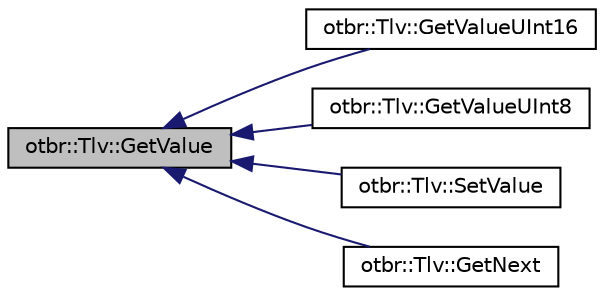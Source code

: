 digraph "otbr::Tlv::GetValue"
{
  edge [fontname="Helvetica",fontsize="10",labelfontname="Helvetica",labelfontsize="10"];
  node [fontname="Helvetica",fontsize="10",shape=record];
  rankdir="LR";
  Node14 [label="otbr::Tlv::GetValue",height=0.2,width=0.4,color="black", fillcolor="grey75", style="filled", fontcolor="black"];
  Node14 -> Node15 [dir="back",color="midnightblue",fontsize="10",style="solid",fontname="Helvetica"];
  Node15 [label="otbr::Tlv::GetValueUInt16",height=0.2,width=0.4,color="black", fillcolor="white", style="filled",URL="$d0/d02/classotbr_1_1Tlv.html#a468a2320b7c02132b8f51126eee62a5a",tooltip="This method returns the value as a uint16_t. "];
  Node14 -> Node16 [dir="back",color="midnightblue",fontsize="10",style="solid",fontname="Helvetica"];
  Node16 [label="otbr::Tlv::GetValueUInt8",height=0.2,width=0.4,color="black", fillcolor="white", style="filled",URL="$d0/d02/classotbr_1_1Tlv.html#ac3a89c1d55affd83750553d95b0cc0fa",tooltip="This method returns the value as a uint8_t. "];
  Node14 -> Node17 [dir="back",color="midnightblue",fontsize="10",style="solid",fontname="Helvetica"];
  Node17 [label="otbr::Tlv::SetValue",height=0.2,width=0.4,color="black", fillcolor="white", style="filled",URL="$d0/d02/classotbr_1_1Tlv.html#a25edc927c35c02beec2d21da901033b6",tooltip="This method sets uint16_t as the value. "];
  Node14 -> Node18 [dir="back",color="midnightblue",fontsize="10",style="solid",fontname="Helvetica"];
  Node18 [label="otbr::Tlv::GetNext",height=0.2,width=0.4,color="black", fillcolor="white", style="filled",URL="$d0/d02/classotbr_1_1Tlv.html#a1a60754848f533b48f4761ca6364ab0c",tooltip="This method returns the pointer to the next Tlv. "];
}
